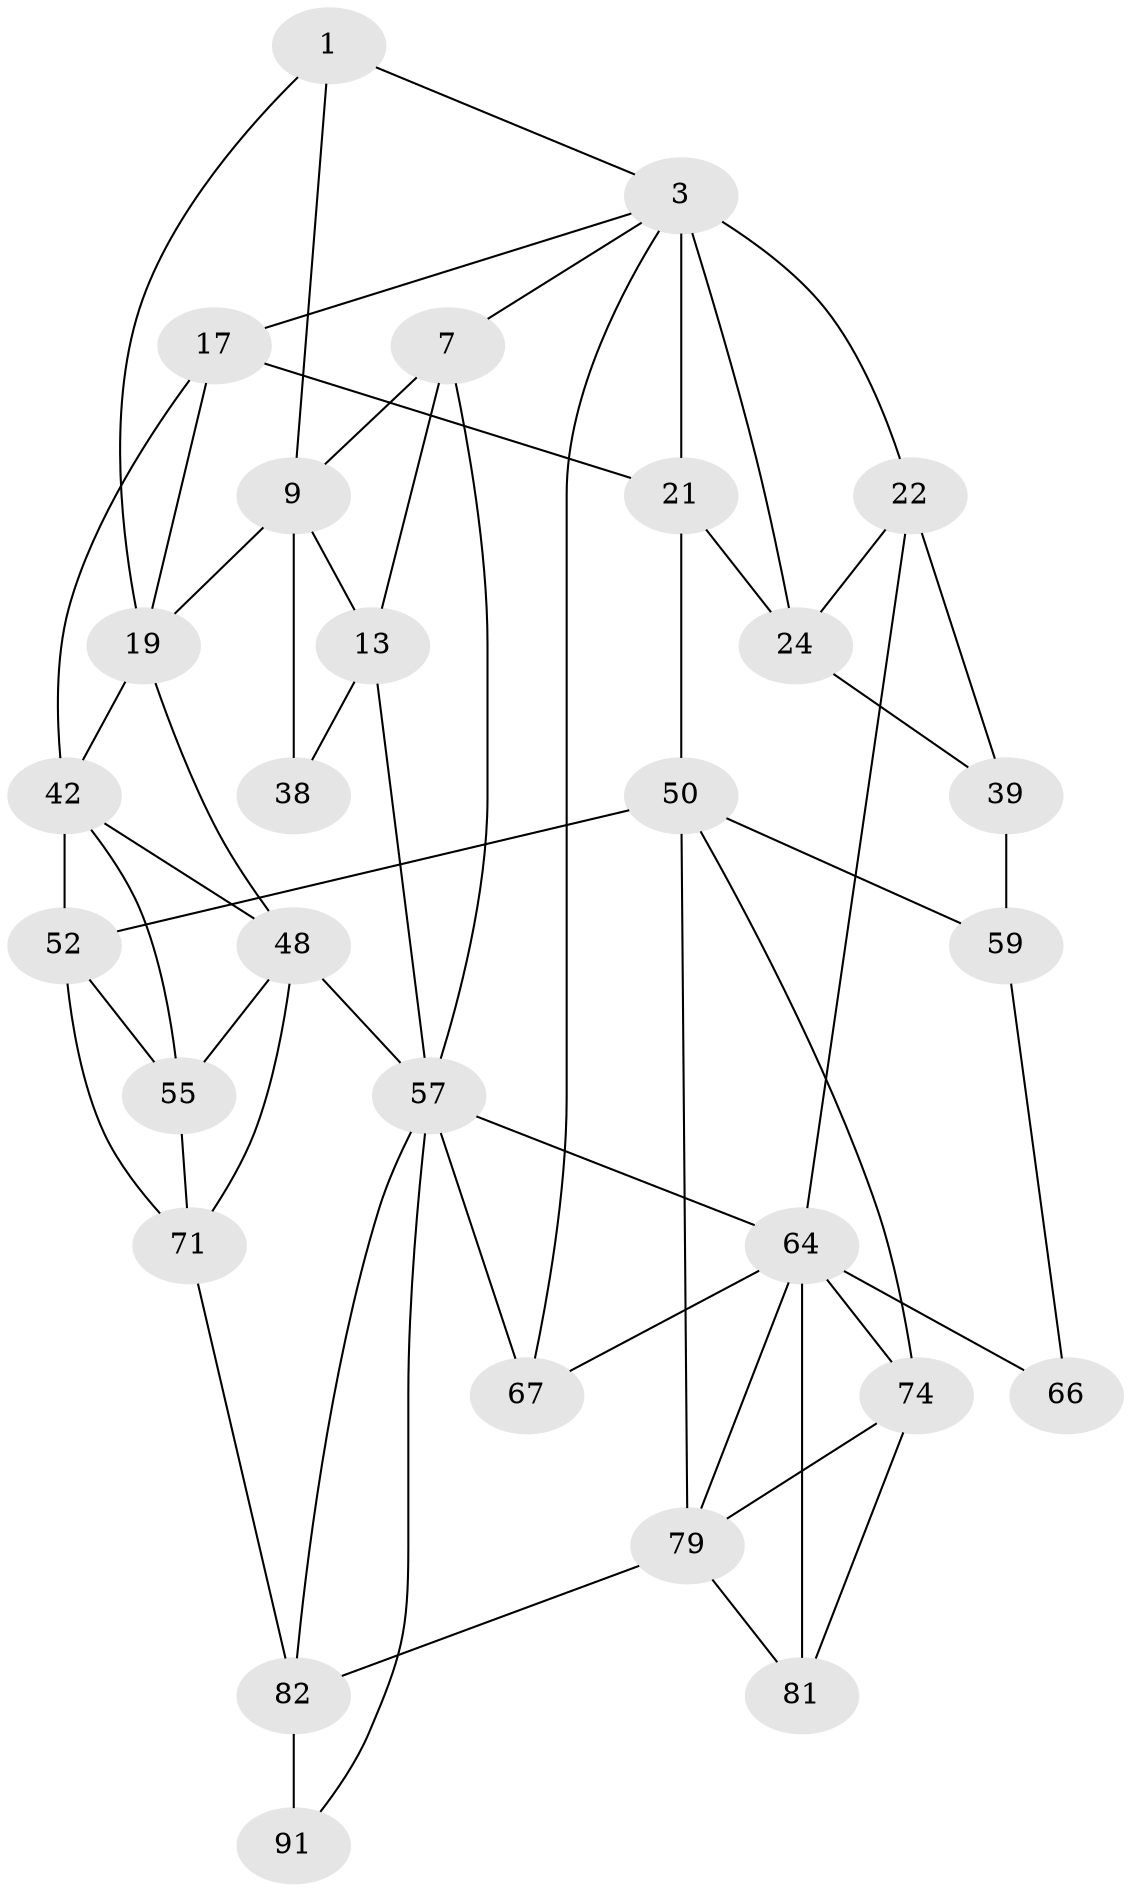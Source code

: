 // original degree distribution, {3: 0.021505376344086023, 4: 0.26881720430107525, 5: 0.4731182795698925, 6: 0.23655913978494625}
// Generated by graph-tools (version 1.1) at 2025/21/03/04/25 18:21:13]
// undirected, 28 vertices, 58 edges
graph export_dot {
graph [start="1"]
  node [color=gray90,style=filled];
  1 [pos="+0.4397571780845102+0",super="+8+2"];
  3 [pos="+0.7692324752351315+0",super="+16+4"];
  7 [pos="+0.3289555110085219+0",super="+11"];
  9 [pos="+0.29046990785222243+0.19647992469790326",super="+10+25"];
  13 [pos="+0+0.2406726335231959",super="+14+49"];
  17 [pos="+0.6654745510406783+0.2639919522026855",super="+18+31"];
  19 [pos="+0.4957584684316691+0.24775693280333833",super="+27"];
  21 [pos="+0.8165744728360779+0.29419879915687847",super="+30"];
  22 [pos="+0.9082928132894601+0.2923930274680696",super="+23+32"];
  24 [pos="+0.8700040350732126+0.30083339144044685",super="+33"];
  38 [pos="+0.20204497601586624+0.4784641258629848"];
  39 [pos="+0.9320906772078524+0.42364012882000535",super="+47+40"];
  42 [pos="+0.562365798505779+0.39655476461647504",super="+43"];
  48 [pos="+0.27592291299194266+0.5581927379095991",super="+56"];
  50 [pos="+0.7350182820369742+0.5369817367556405",super="+61+51"];
  52 [pos="+0.567281962479109+0.5599949439595462",super="+53+69"];
  55 [pos="+0.44759127991870723+0.5611436746328472",super="+70"];
  57 [pos="+0+0.8914170003273107",super="+58+63"];
  59 [pos="+0.9340453423659266+0.5190760502784226",super="+60"];
  64 [pos="+1+0.654494580523074",super="+68+65"];
  66 [pos="+0.9395358558674212+0.5986792436614679"];
  67 [pos="+1+1"];
  71 [pos="+0.3812988635315634+0.6865708156252932",super="+76"];
  74 [pos="+0.7949066487178769+0.6420806345694448",super="+78"];
  79 [pos="+0.6062417634684151+0.7269873204431334",super="+86"];
  81 [pos="+0.7732412669779918+0.7860313852084986",super="+88"];
  82 [pos="+0.4050338435971734+0.7043789979275278",super="+83+87"];
  91 [pos="+0.34797221268422185+0.9497530293399531"];
  1 -- 9;
  1 -- 3;
  1 -- 19;
  3 -- 17;
  3 -- 21 [weight=2];
  3 -- 67;
  3 -- 22 [weight=2];
  3 -- 7;
  3 -- 24;
  7 -- 9;
  7 -- 57;
  7 -- 13;
  9 -- 13 [weight=2];
  9 -- 38 [weight=2];
  9 -- 19 [weight=2];
  13 -- 57;
  13 -- 38;
  17 -- 42 [weight=2];
  17 -- 19;
  17 -- 21;
  19 -- 48;
  19 -- 42;
  21 -- 50;
  21 -- 24;
  22 -- 24;
  22 -- 39 [weight=2];
  22 -- 64;
  24 -- 39;
  39 -- 59 [weight=2];
  42 -- 48;
  42 -- 52 [weight=2];
  42 -- 55;
  48 -- 71;
  48 -- 55;
  48 -- 57;
  50 -- 74;
  50 -- 59;
  50 -- 52 [weight=2];
  50 -- 79;
  52 -- 71;
  52 -- 55;
  55 -- 71;
  57 -- 67 [weight=2];
  57 -- 91;
  57 -- 64;
  57 -- 82;
  59 -- 66;
  64 -- 81 [weight=2];
  64 -- 67;
  64 -- 79;
  64 -- 66 [weight=2];
  64 -- 74;
  71 -- 82;
  74 -- 81;
  74 -- 79;
  79 -- 82;
  79 -- 81;
  82 -- 91 [weight=2];
}
